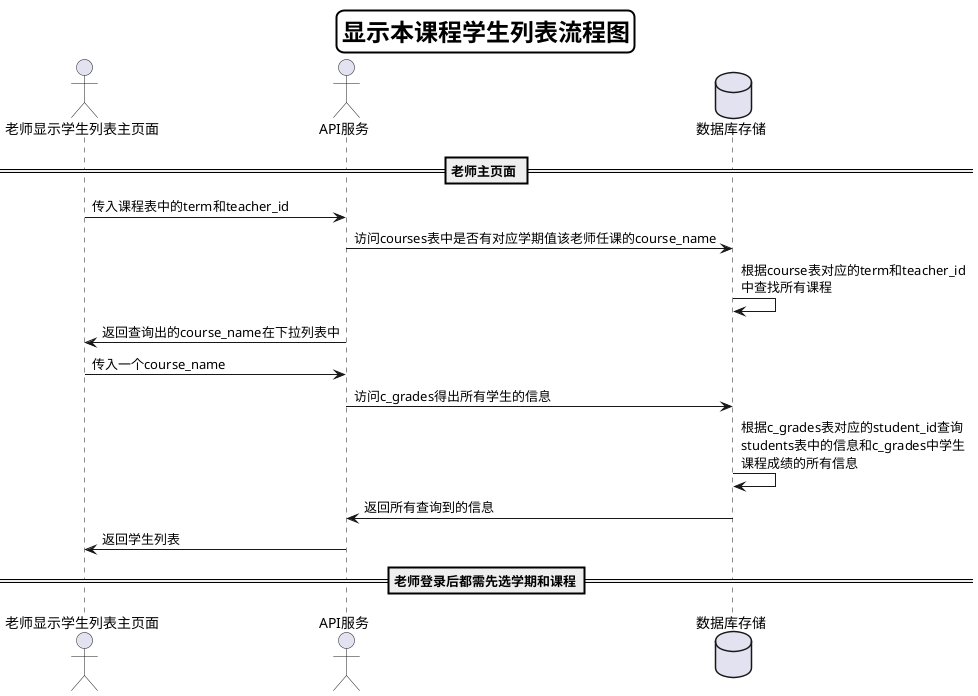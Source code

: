 @startuml
skinparam titleBorderRoundCorner 15
skinparam titleBorderThickness 2
skinparam titleBorderColor #Black
skinparam titleFontSize 24
Title 显示本课程学生列表流程图


actor 老师显示学生列表主页面
actor API服务
database 数据库存储

== 老师主页面 ==
老师显示学生列表主页面->API服务:传入课程表中的term和teacher_id
API服务->数据库存储:访问courses表中是否有对应学期值该老师任课的course_name
数据库存储->数据库存储:根据course表对应的term和teacher_id\n中查找所有课程
API服务->老师显示学生列表主页面:返回查询出的course_name在下拉列表中
老师显示学生列表主页面->API服务:传入一个course_name
API服务->数据库存储:访问c_grades得出所有学生的信息
数据库存储->数据库存储:根据c_grades表对应的student_id查询\nstudents表中的信息和c_grades中学生\n课程成绩的所有信息
数据库存储->API服务:返回所有查询到的信息
API服务->老师显示学生列表主页面:返回学生列表
== 老师登录后都需先选学期和课程==

@enduml